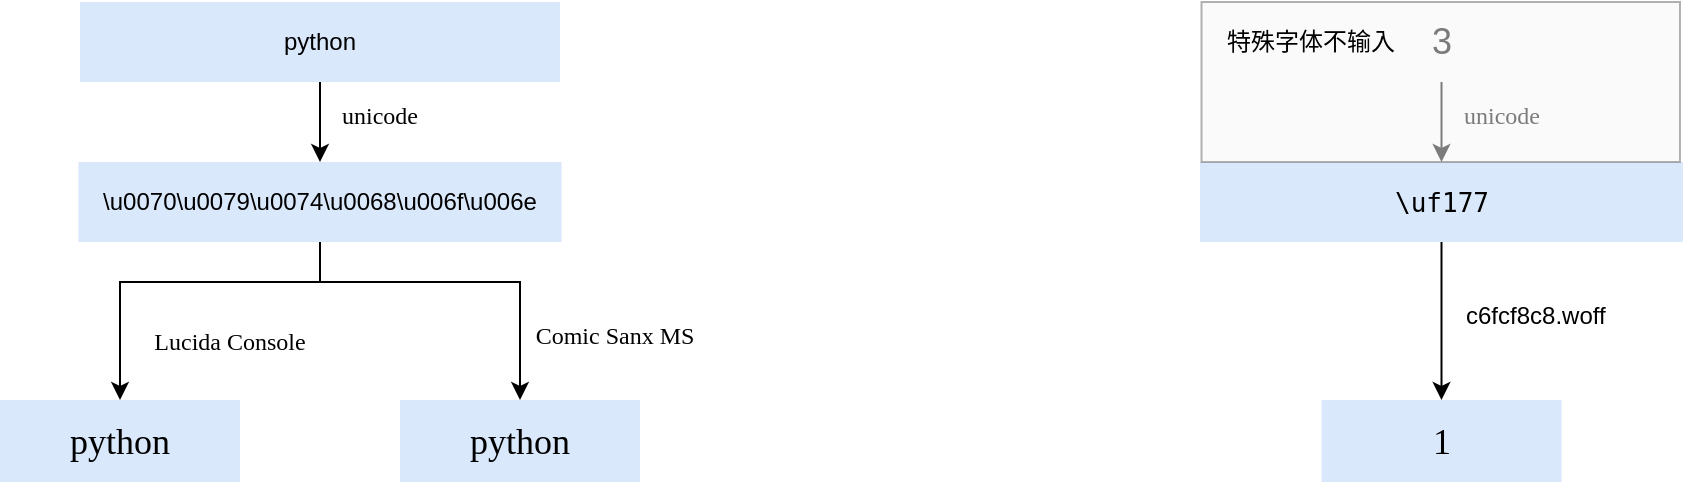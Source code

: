 <mxfile version="12.9.13" type="device"><diagram id="dP7tsF5Ul3x_z6hwO4ee" name="第 1 页"><mxGraphModel dx="842" dy="282" grid="1" gridSize="10" guides="1" tooltips="1" connect="1" arrows="1" fold="1" page="0" pageScale="1" pageWidth="827" pageHeight="1169" math="0" shadow="0"><root><mxCell id="0"/><mxCell id="1" parent="0"/><mxCell id="cdLegcTWDgp1oM60eQIw-1" value="&lt;font&gt;&lt;br&gt;&lt;/font&gt;" style="text;html=1;strokeColor=none;fillColor=none;align=center;verticalAlign=middle;whiteSpace=wrap;rounded=0;fontFamily=Tahoma;" parent="1" vertex="1"><mxGeometry x="-106" y="274" width="40" height="20" as="geometry"/></mxCell><mxCell id="cdLegcTWDgp1oM60eQIw-19" style="edgeStyle=orthogonalEdgeStyle;rounded=0;orthogonalLoop=1;jettySize=auto;html=1;exitX=0.5;exitY=1;exitDx=0;exitDy=0;entryX=0.5;entryY=0;entryDx=0;entryDy=0;fontFamily=Tahoma;" parent="1" source="cdLegcTWDgp1oM60eQIw-4" target="cdLegcTWDgp1oM60eQIw-15" edge="1"><mxGeometry relative="1" as="geometry"><Array as="points"><mxPoint y="220"/><mxPoint x="-100" y="220"/></Array></mxGeometry></mxCell><mxCell id="cdLegcTWDgp1oM60eQIw-20" style="edgeStyle=orthogonalEdgeStyle;rounded=0;orthogonalLoop=1;jettySize=auto;html=1;exitX=0.5;exitY=1;exitDx=0;exitDy=0;entryX=0.5;entryY=0;entryDx=0;entryDy=0;fontFamily=Tahoma;" parent="1" source="cdLegcTWDgp1oM60eQIw-4" target="cdLegcTWDgp1oM60eQIw-14" edge="1"><mxGeometry relative="1" as="geometry"><Array as="points"><mxPoint y="220"/><mxPoint x="100" y="220"/></Array></mxGeometry></mxCell><mxCell id="cdLegcTWDgp1oM60eQIw-4" value="\u0070\u0079\u0074\u0068\u006f\u006e" style="rounded=0;whiteSpace=wrap;html=1;strokeColor=none;fillColor=#dae8fc;" parent="1" vertex="1"><mxGeometry x="-120.75" y="160" width="241.5" height="40" as="geometry"/></mxCell><mxCell id="cdLegcTWDgp1oM60eQIw-17" style="edgeStyle=orthogonalEdgeStyle;rounded=0;orthogonalLoop=1;jettySize=auto;html=1;exitX=0.5;exitY=1;exitDx=0;exitDy=0;entryX=0.5;entryY=0;entryDx=0;entryDy=0;fontFamily=Tahoma;" parent="1" source="cdLegcTWDgp1oM60eQIw-7" target="cdLegcTWDgp1oM60eQIw-4" edge="1"><mxGeometry relative="1" as="geometry"/></mxCell><mxCell id="cdLegcTWDgp1oM60eQIw-7" value="python" style="rounded=0;whiteSpace=wrap;html=1;strokeColor=none;fillColor=#dae8fc;" parent="1" vertex="1"><mxGeometry x="-120" y="80" width="240" height="40" as="geometry"/></mxCell><mxCell id="cdLegcTWDgp1oM60eQIw-9" value="unicode" style="text;html=1;strokeColor=none;fillColor=none;align=center;verticalAlign=middle;whiteSpace=wrap;rounded=0;fontFamily=Tahoma;" parent="1" vertex="1"><mxGeometry x="10" y="130" width="40" height="13" as="geometry"/></mxCell><mxCell id="cdLegcTWDgp1oM60eQIw-13" value="Comic Sanx MS" style="text;html=1;strokeColor=none;fillColor=none;align=center;verticalAlign=middle;whiteSpace=wrap;rounded=0;fontFamily=Tahoma;" parent="1" vertex="1"><mxGeometry x="100" y="240" width="95" height="13" as="geometry"/></mxCell><mxCell id="cdLegcTWDgp1oM60eQIw-14" value="&lt;span style=&quot;font-family: &amp;#34;comic sans ms&amp;#34;&quot;&gt;&lt;font style=&quot;font-size: 18px&quot;&gt;python&lt;/font&gt;&lt;/span&gt;" style="rounded=0;whiteSpace=wrap;html=1;strokeColor=none;fillColor=#dae8fc;gradientColor=none;" parent="1" vertex="1"><mxGeometry x="40" y="279" width="120" height="41" as="geometry"/></mxCell><mxCell id="cdLegcTWDgp1oM60eQIw-15" value="&lt;font style=&quot;font-size: 18px&quot; face=&quot;Lucida Console&quot;&gt;python&lt;/font&gt;" style="rounded=0;whiteSpace=wrap;html=1;strokeColor=none;fillColor=#dae8fc;" parent="1" vertex="1"><mxGeometry x="-160" y="279" width="120" height="41" as="geometry"/></mxCell><mxCell id="cdLegcTWDgp1oM60eQIw-21" value="Lucida Console" style="text;html=1;strokeColor=none;fillColor=none;align=center;verticalAlign=middle;whiteSpace=wrap;rounded=0;fontFamily=Tahoma;" parent="1" vertex="1"><mxGeometry x="-90" y="240" width="90" height="20" as="geometry"/></mxCell><mxCell id="UQwlR5qftqY2wB6qgkWq-1" value="c6fcf8c8.woff" style="text;whiteSpace=wrap;html=1;" parent="1" vertex="1"><mxGeometry x="570.75" y="223" width="80" height="27" as="geometry"/></mxCell><mxCell id="UQwlR5qftqY2wB6qgkWq-13" style="edgeStyle=orthogonalEdgeStyle;rounded=0;orthogonalLoop=1;jettySize=auto;html=1;exitX=0.5;exitY=1;exitDx=0;exitDy=0;entryX=0.5;entryY=0;entryDx=0;entryDy=0;" parent="1" source="UQwlR5qftqY2wB6qgkWq-5" target="UQwlR5qftqY2wB6qgkWq-11" edge="1"><mxGeometry relative="1" as="geometry"/></mxCell><mxCell id="UQwlR5qftqY2wB6qgkWq-5" value="&lt;font face=&quot;monospace&quot; size=&quot;3&quot;&gt;\\uf177&lt;/font&gt;" style="rounded=0;whiteSpace=wrap;html=1;strokeColor=none;fillColor=#dae8fc;" parent="1" vertex="1"><mxGeometry x="440" y="160" width="241.5" height="40" as="geometry"/></mxCell><mxCell id="UQwlR5qftqY2wB6qgkWq-6" style="edgeStyle=orthogonalEdgeStyle;rounded=0;orthogonalLoop=1;jettySize=auto;html=1;exitX=0.5;exitY=1;exitDx=0;exitDy=0;entryX=0.5;entryY=0;entryDx=0;entryDy=0;fontFamily=Tahoma;" parent="1" source="UQwlR5qftqY2wB6qgkWq-7" target="UQwlR5qftqY2wB6qgkWq-5" edge="1"><mxGeometry relative="1" as="geometry"/></mxCell><mxCell id="UQwlR5qftqY2wB6qgkWq-7" value="&lt;font style=&quot;font-size: 18px&quot;&gt;3&lt;/font&gt;" style="rounded=0;whiteSpace=wrap;html=1;strokeColor=none;fillColor=none;" parent="1" vertex="1"><mxGeometry x="440.75" y="80" width="240" height="40" as="geometry"/></mxCell><mxCell id="UQwlR5qftqY2wB6qgkWq-8" value="unicode" style="text;html=1;strokeColor=none;fillColor=none;align=center;verticalAlign=middle;whiteSpace=wrap;rounded=0;fontFamily=Tahoma;" parent="1" vertex="1"><mxGeometry x="570.75" y="130" width="40" height="13" as="geometry"/></mxCell><mxCell id="UQwlR5qftqY2wB6qgkWq-11" value="&lt;font face=&quot;Lucida Console&quot;&gt;&lt;span style=&quot;font-size: 18px&quot;&gt;1&lt;/span&gt;&lt;/font&gt;" style="rounded=0;whiteSpace=wrap;html=1;strokeColor=none;fillColor=#dae8fc;" parent="1" vertex="1"><mxGeometry x="500.75" y="279" width="120" height="41" as="geometry"/></mxCell><mxCell id="UQwlR5qftqY2wB6qgkWq-15" value="" style="rounded=0;whiteSpace=wrap;html=1;fillColor=#f5f5f5;opacity=50;strokeColor=#666666;fontColor=#333333;textOpacity=50;" parent="1" vertex="1"><mxGeometry x="440.75" y="80" width="239.25" height="80" as="geometry"/></mxCell><mxCell id="UQwlR5qftqY2wB6qgkWq-16" value="特殊字体不输入" style="text;html=1;strokeColor=none;fillColor=none;align=center;verticalAlign=middle;whiteSpace=wrap;rounded=0;opacity=50;" parent="1" vertex="1"><mxGeometry x="440.75" y="90" width="109.25" height="20" as="geometry"/></mxCell></root></mxGraphModel></diagram></mxfile>